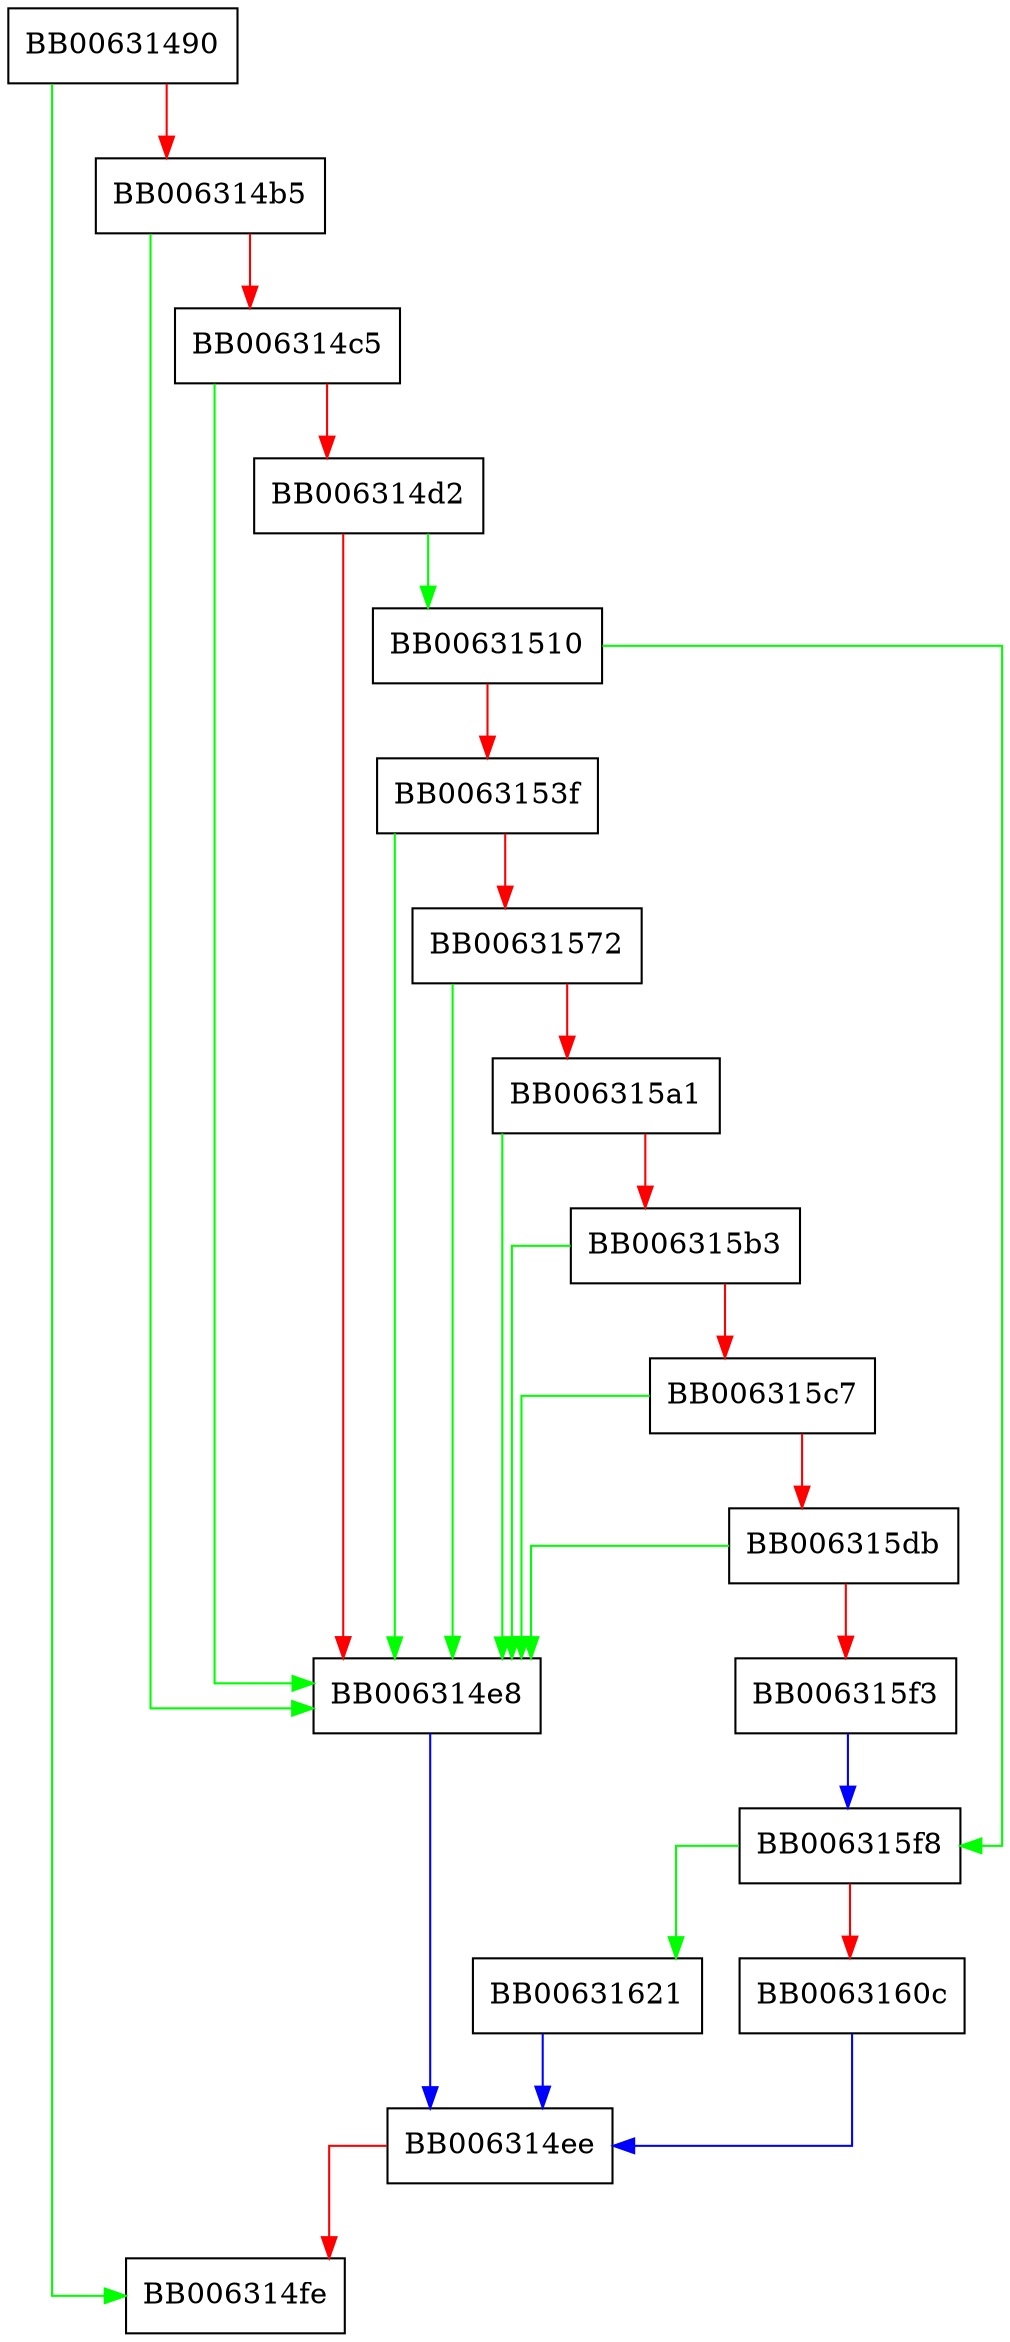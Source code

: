 digraph rsa_pkey_export_to {
  node [shape="box"];
  graph [splines=ortho];
  BB00631490 -> BB006314fe [color="green"];
  BB00631490 -> BB006314b5 [color="red"];
  BB006314b5 -> BB006314e8 [color="green"];
  BB006314b5 -> BB006314c5 [color="red"];
  BB006314c5 -> BB006314e8 [color="green"];
  BB006314c5 -> BB006314d2 [color="red"];
  BB006314d2 -> BB00631510 [color="green"];
  BB006314d2 -> BB006314e8 [color="red"];
  BB006314e8 -> BB006314ee [color="blue"];
  BB006314ee -> BB006314fe [color="red"];
  BB00631510 -> BB006315f8 [color="green"];
  BB00631510 -> BB0063153f [color="red"];
  BB0063153f -> BB006314e8 [color="green"];
  BB0063153f -> BB00631572 [color="red"];
  BB00631572 -> BB006314e8 [color="green"];
  BB00631572 -> BB006315a1 [color="red"];
  BB006315a1 -> BB006314e8 [color="green"];
  BB006315a1 -> BB006315b3 [color="red"];
  BB006315b3 -> BB006314e8 [color="green"];
  BB006315b3 -> BB006315c7 [color="red"];
  BB006315c7 -> BB006314e8 [color="green"];
  BB006315c7 -> BB006315db [color="red"];
  BB006315db -> BB006314e8 [color="green"];
  BB006315db -> BB006315f3 [color="red"];
  BB006315f3 -> BB006315f8 [color="blue"];
  BB006315f8 -> BB00631621 [color="green"];
  BB006315f8 -> BB0063160c [color="red"];
  BB0063160c -> BB006314ee [color="blue"];
  BB00631621 -> BB006314ee [color="blue"];
}